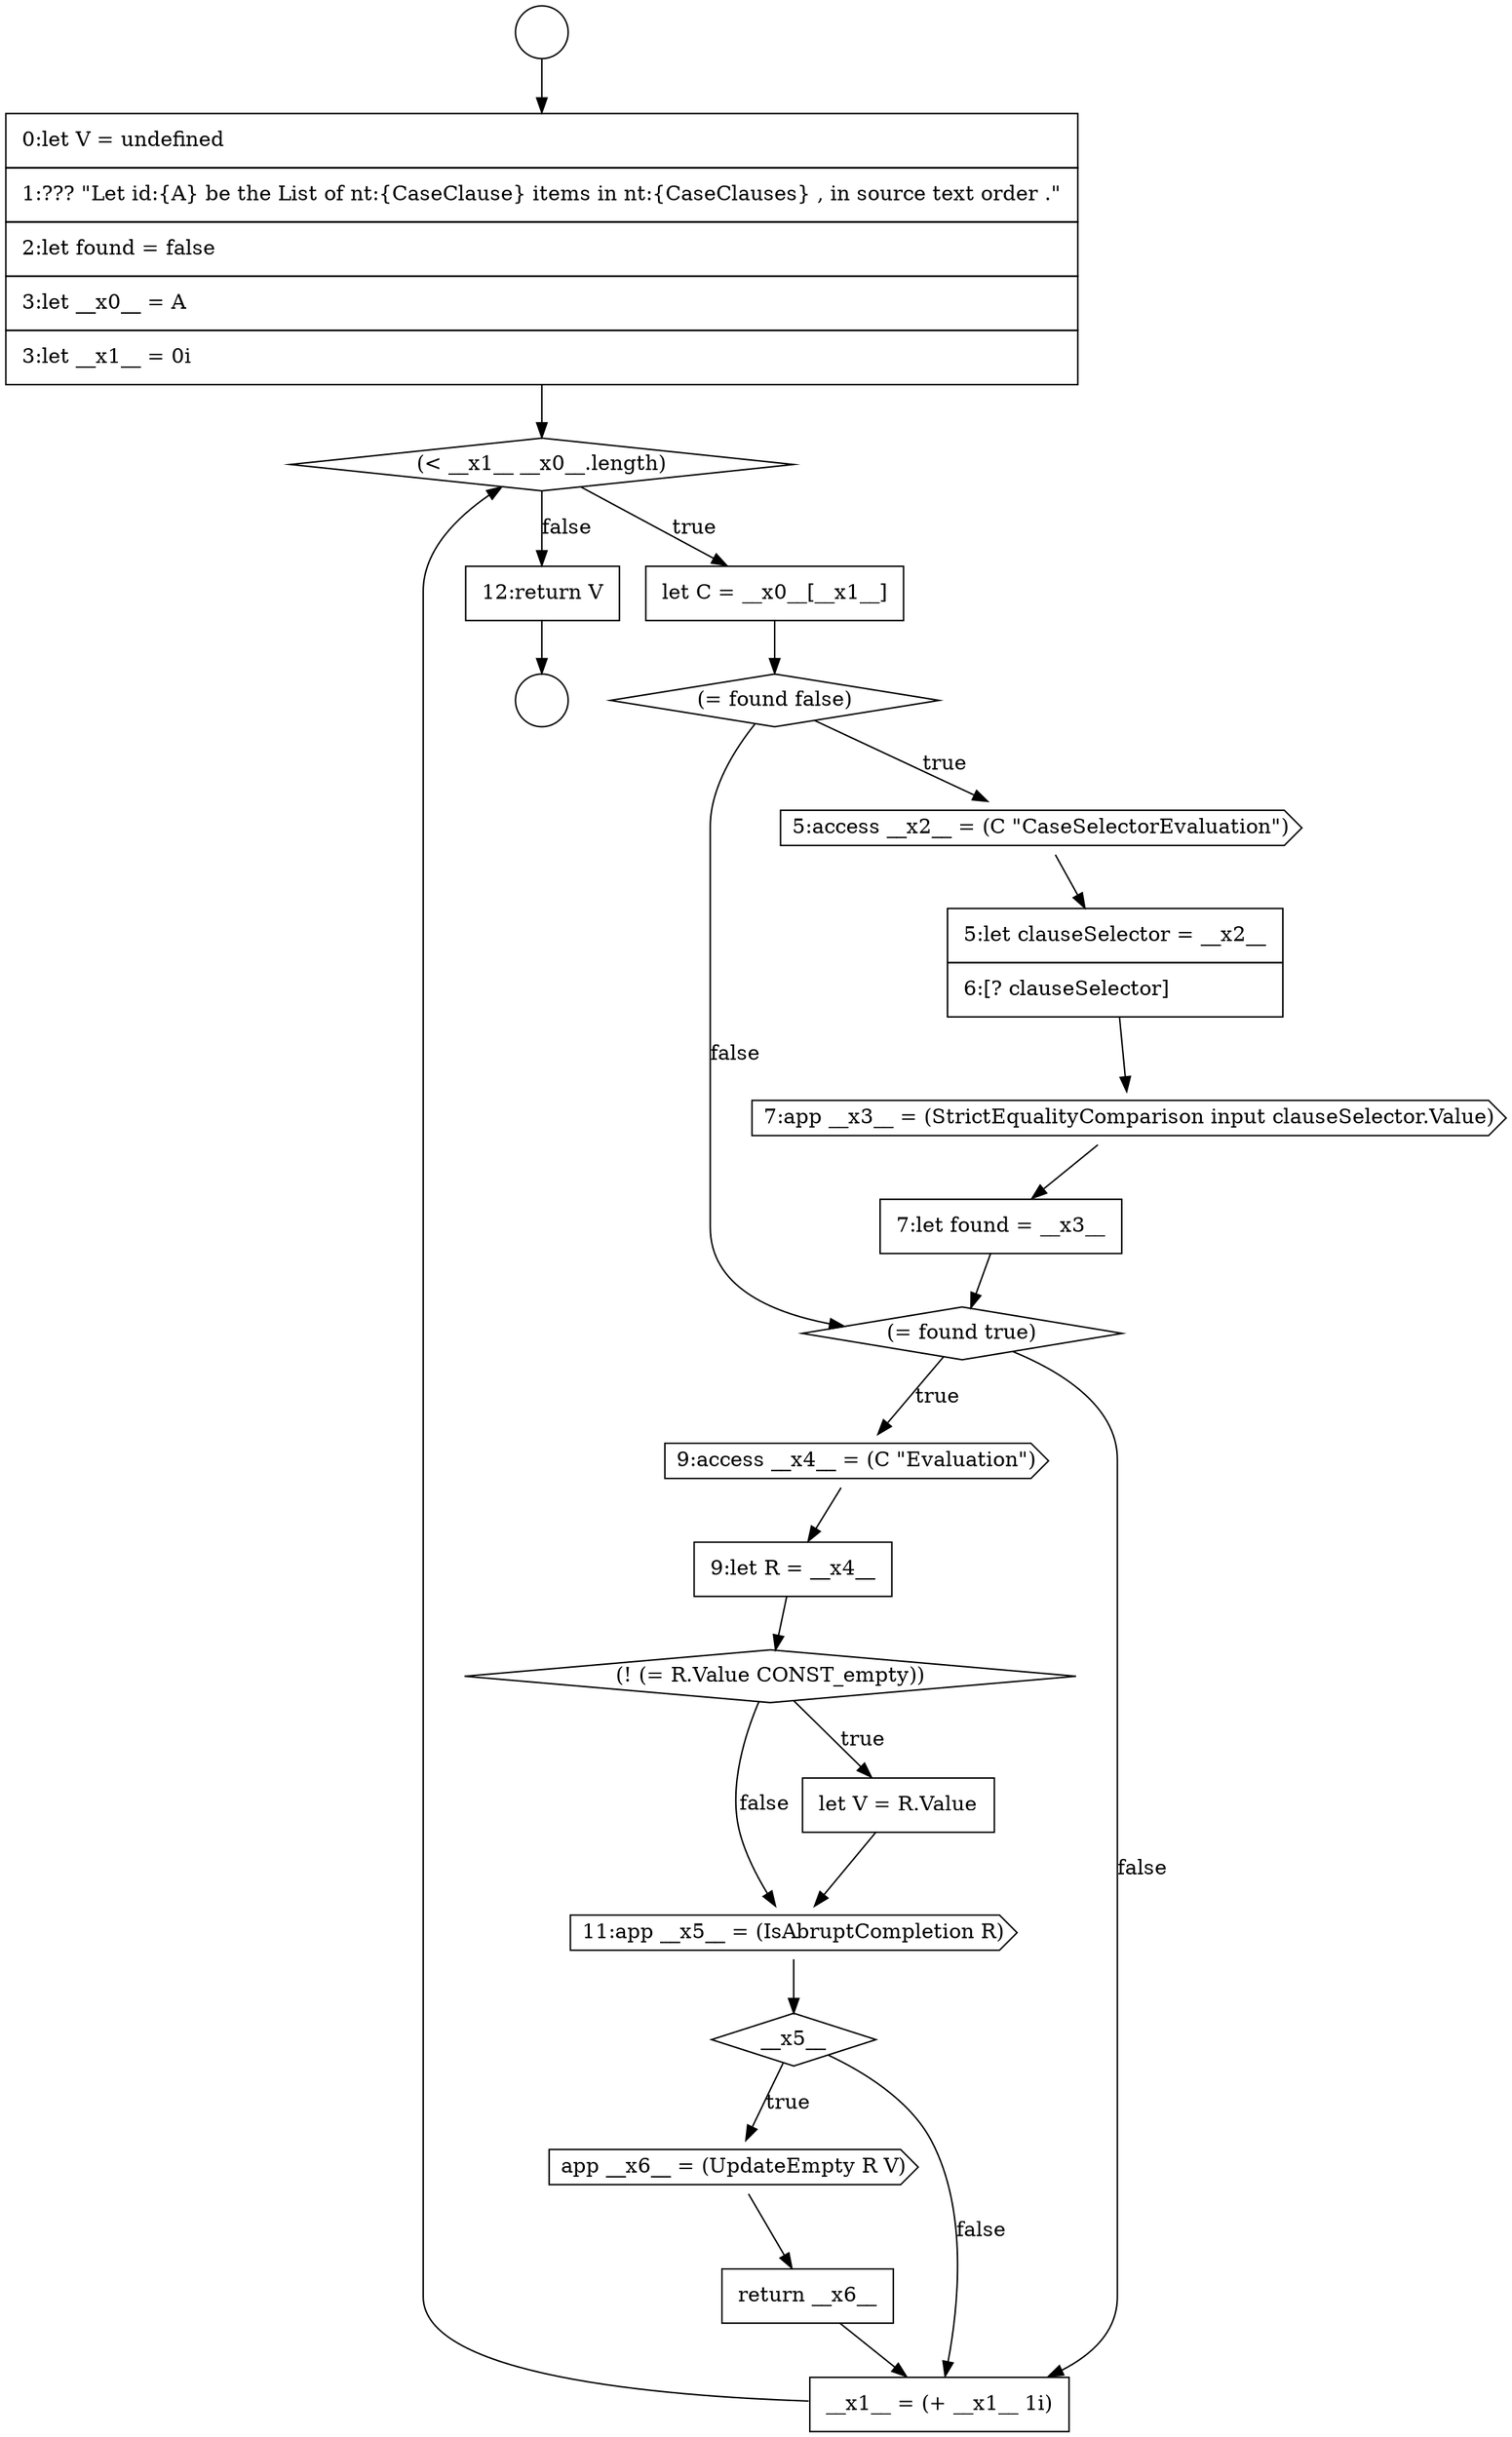 digraph {
  node7100 [shape=circle label=" " color="black" fillcolor="white" style=filled]
  node7115 [shape=diamond, label=<<font color="black">__x5__</font>> color="black" fillcolor="white" style=filled]
  node7112 [shape=diamond, label=<<font color="black">(! (= R.Value CONST_empty))</font>> color="black" fillcolor="white" style=filled]
  node7110 [shape=cds, label=<<font color="black">9:access __x4__ = (C &quot;Evaluation&quot;)</font>> color="black" fillcolor="white" style=filled]
  node7116 [shape=cds, label=<<font color="black">app __x6__ = (UpdateEmpty R V)</font>> color="black" fillcolor="white" style=filled]
  node7106 [shape=none, margin=0, label=<<font color="black">
    <table border="0" cellborder="1" cellspacing="0" cellpadding="10">
      <tr><td align="left">5:let clauseSelector = __x2__</td></tr>
      <tr><td align="left">6:[? clauseSelector]</td></tr>
    </table>
  </font>> color="black" fillcolor="white" style=filled]
  node7118 [shape=none, margin=0, label=<<font color="black">
    <table border="0" cellborder="1" cellspacing="0" cellpadding="10">
      <tr><td align="left">__x1__ = (+ __x1__ 1i)</td></tr>
    </table>
  </font>> color="black" fillcolor="white" style=filled]
  node7109 [shape=diamond, label=<<font color="black">(= found true)</font>> color="black" fillcolor="white" style=filled]
  node7105 [shape=cds, label=<<font color="black">5:access __x2__ = (C &quot;CaseSelectorEvaluation&quot;)</font>> color="black" fillcolor="white" style=filled]
  node7099 [shape=circle label=" " color="black" fillcolor="white" style=filled]
  node7114 [shape=cds, label=<<font color="black">11:app __x5__ = (IsAbruptCompletion R)</font>> color="black" fillcolor="white" style=filled]
  node7107 [shape=cds, label=<<font color="black">7:app __x3__ = (StrictEqualityComparison input clauseSelector.Value)</font>> color="black" fillcolor="white" style=filled]
  node7104 [shape=diamond, label=<<font color="black">(= found false)</font>> color="black" fillcolor="white" style=filled]
  node7101 [shape=none, margin=0, label=<<font color="black">
    <table border="0" cellborder="1" cellspacing="0" cellpadding="10">
      <tr><td align="left">0:let V = undefined</td></tr>
      <tr><td align="left">1:??? &quot;Let id:{A} be the List of nt:{CaseClause} items in nt:{CaseClauses} , in source text order .&quot;</td></tr>
      <tr><td align="left">2:let found = false</td></tr>
      <tr><td align="left">3:let __x0__ = A</td></tr>
      <tr><td align="left">3:let __x1__ = 0i</td></tr>
    </table>
  </font>> color="black" fillcolor="white" style=filled]
  node7111 [shape=none, margin=0, label=<<font color="black">
    <table border="0" cellborder="1" cellspacing="0" cellpadding="10">
      <tr><td align="left">9:let R = __x4__</td></tr>
    </table>
  </font>> color="black" fillcolor="white" style=filled]
  node7119 [shape=none, margin=0, label=<<font color="black">
    <table border="0" cellborder="1" cellspacing="0" cellpadding="10">
      <tr><td align="left">12:return V</td></tr>
    </table>
  </font>> color="black" fillcolor="white" style=filled]
  node7113 [shape=none, margin=0, label=<<font color="black">
    <table border="0" cellborder="1" cellspacing="0" cellpadding="10">
      <tr><td align="left">let V = R.Value</td></tr>
    </table>
  </font>> color="black" fillcolor="white" style=filled]
  node7117 [shape=none, margin=0, label=<<font color="black">
    <table border="0" cellborder="1" cellspacing="0" cellpadding="10">
      <tr><td align="left">return __x6__</td></tr>
    </table>
  </font>> color="black" fillcolor="white" style=filled]
  node7102 [shape=diamond, label=<<font color="black">(&lt; __x1__ __x0__.length)</font>> color="black" fillcolor="white" style=filled]
  node7103 [shape=none, margin=0, label=<<font color="black">
    <table border="0" cellborder="1" cellspacing="0" cellpadding="10">
      <tr><td align="left">let C = __x0__[__x1__]</td></tr>
    </table>
  </font>> color="black" fillcolor="white" style=filled]
  node7108 [shape=none, margin=0, label=<<font color="black">
    <table border="0" cellborder="1" cellspacing="0" cellpadding="10">
      <tr><td align="left">7:let found = __x3__</td></tr>
    </table>
  </font>> color="black" fillcolor="white" style=filled]
  node7106 -> node7107 [ color="black"]
  node7117 -> node7118 [ color="black"]
  node7101 -> node7102 [ color="black"]
  node7109 -> node7110 [label=<<font color="black">true</font>> color="black"]
  node7109 -> node7118 [label=<<font color="black">false</font>> color="black"]
  node7102 -> node7103 [label=<<font color="black">true</font>> color="black"]
  node7102 -> node7119 [label=<<font color="black">false</font>> color="black"]
  node7112 -> node7113 [label=<<font color="black">true</font>> color="black"]
  node7112 -> node7114 [label=<<font color="black">false</font>> color="black"]
  node7108 -> node7109 [ color="black"]
  node7103 -> node7104 [ color="black"]
  node7115 -> node7116 [label=<<font color="black">true</font>> color="black"]
  node7115 -> node7118 [label=<<font color="black">false</font>> color="black"]
  node7104 -> node7105 [label=<<font color="black">true</font>> color="black"]
  node7104 -> node7109 [label=<<font color="black">false</font>> color="black"]
  node7111 -> node7112 [ color="black"]
  node7113 -> node7114 [ color="black"]
  node7114 -> node7115 [ color="black"]
  node7110 -> node7111 [ color="black"]
  node7119 -> node7100 [ color="black"]
  node7116 -> node7117 [ color="black"]
  node7118 -> node7102 [ color="black"]
  node7105 -> node7106 [ color="black"]
  node7107 -> node7108 [ color="black"]
  node7099 -> node7101 [ color="black"]
}
